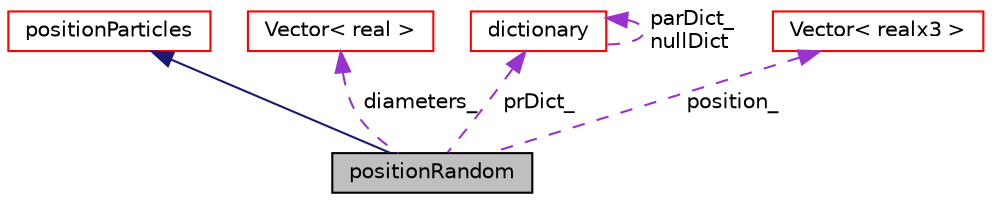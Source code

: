 digraph "positionRandom"
{
 // LATEX_PDF_SIZE
  edge [fontname="Helvetica",fontsize="10",labelfontname="Helvetica",labelfontsize="10"];
  node [fontname="Helvetica",fontsize="10",shape=record];
  Node1 [label="positionRandom",height=0.2,width=0.4,color="black", fillcolor="grey75", style="filled", fontcolor="black",tooltip=" "];
  Node2 -> Node1 [dir="back",color="midnightblue",fontsize="10",style="solid",fontname="Helvetica"];
  Node2 [label="positionParticles",height=0.2,width=0.4,color="red", fillcolor="white", style="filled",URL="$classpFlow_1_1positionParticles.html",tooltip=" "];
  Node8 -> Node1 [dir="back",color="darkorchid3",fontsize="10",style="dashed",label=" diameters_" ,fontname="Helvetica"];
  Node8 [label="Vector\< real \>",height=0.2,width=0.4,color="red", fillcolor="white", style="filled",URL="$classpFlow_1_1Vector.html",tooltip=" "];
  Node10 -> Node1 [dir="back",color="darkorchid3",fontsize="10",style="dashed",label=" prDict_" ,fontname="Helvetica"];
  Node10 [label="dictionary",height=0.2,width=0.4,color="red", fillcolor="white", style="filled",URL="$classpFlow_1_1dictionary.html",tooltip="Dictionary holds a set of data entries or sub-dictionaries that are enclosed in a curely braces or ar..."];
  Node10 -> Node10 [dir="back",color="darkorchid3",fontsize="10",style="dashed",label=" parDict_\nnullDict" ,fontname="Helvetica"];
  Node19 -> Node1 [dir="back",color="darkorchid3",fontsize="10",style="dashed",label=" position_" ,fontname="Helvetica"];
  Node19 [label="Vector\< realx3 \>",height=0.2,width=0.4,color="red", fillcolor="white", style="filled",URL="$classpFlow_1_1Vector.html",tooltip=" "];
}
